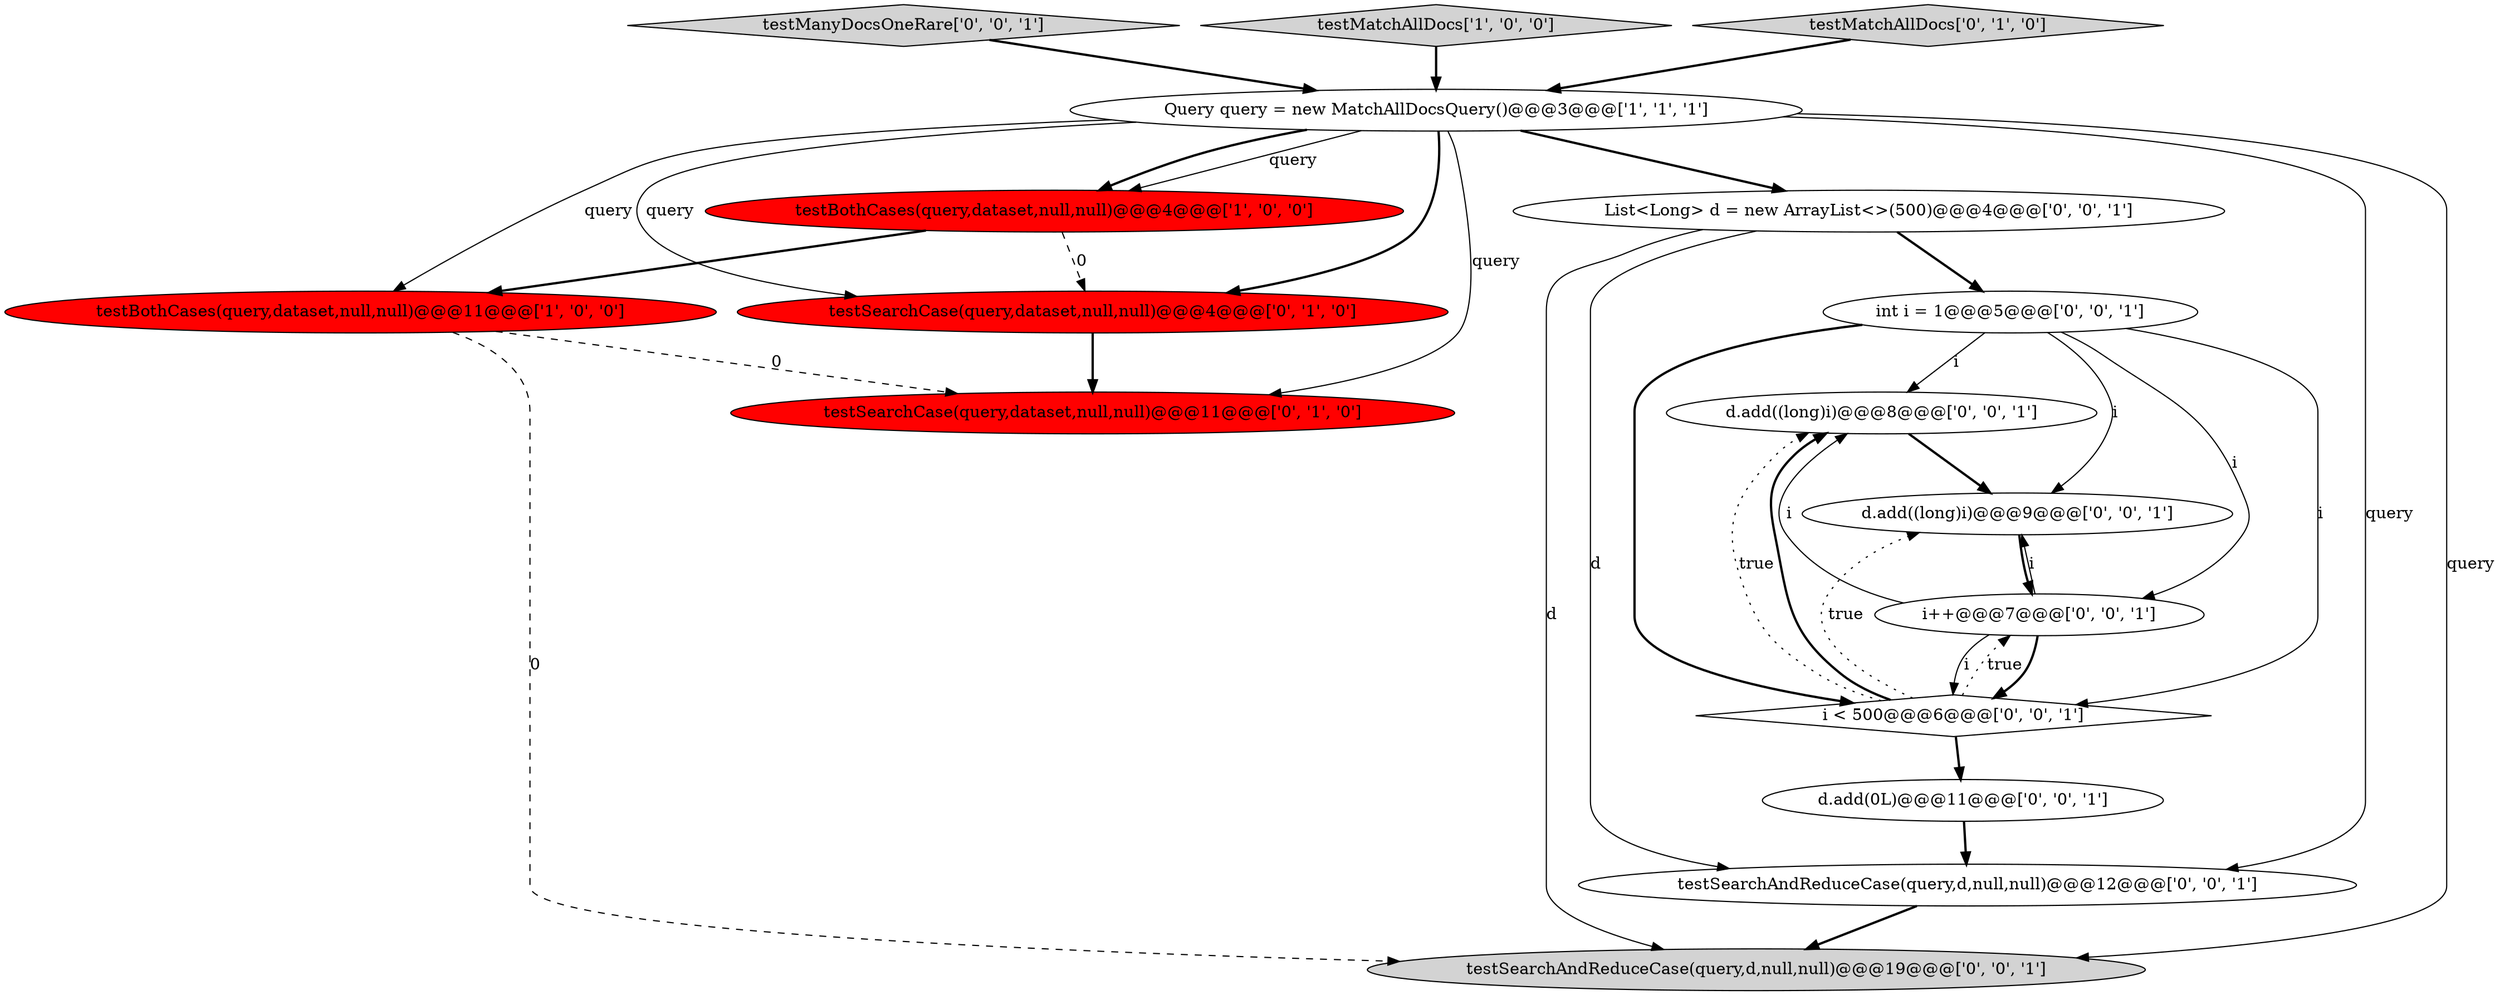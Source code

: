 digraph {
13 [style = filled, label = "testManyDocsOneRare['0', '0', '1']", fillcolor = lightgray, shape = diamond image = "AAA0AAABBB3BBB"];
3 [style = filled, label = "testBothCases(query,dataset,null,null)@@@4@@@['1', '0', '0']", fillcolor = red, shape = ellipse image = "AAA1AAABBB1BBB"];
9 [style = filled, label = "int i = 1@@@5@@@['0', '0', '1']", fillcolor = white, shape = ellipse image = "AAA0AAABBB3BBB"];
4 [style = filled, label = "testSearchCase(query,dataset,null,null)@@@11@@@['0', '1', '0']", fillcolor = red, shape = ellipse image = "AAA1AAABBB2BBB"];
7 [style = filled, label = "d.add((long)i)@@@8@@@['0', '0', '1']", fillcolor = white, shape = ellipse image = "AAA0AAABBB3BBB"];
10 [style = filled, label = "d.add(0L)@@@11@@@['0', '0', '1']", fillcolor = white, shape = ellipse image = "AAA0AAABBB3BBB"];
12 [style = filled, label = "List<Long> d = new ArrayList<>(500)@@@4@@@['0', '0', '1']", fillcolor = white, shape = ellipse image = "AAA0AAABBB3BBB"];
15 [style = filled, label = "d.add((long)i)@@@9@@@['0', '0', '1']", fillcolor = white, shape = ellipse image = "AAA0AAABBB3BBB"];
14 [style = filled, label = "i < 500@@@6@@@['0', '0', '1']", fillcolor = white, shape = diamond image = "AAA0AAABBB3BBB"];
11 [style = filled, label = "testSearchAndReduceCase(query,d,null,null)@@@12@@@['0', '0', '1']", fillcolor = white, shape = ellipse image = "AAA0AAABBB3BBB"];
6 [style = filled, label = "testSearchCase(query,dataset,null,null)@@@4@@@['0', '1', '0']", fillcolor = red, shape = ellipse image = "AAA1AAABBB2BBB"];
0 [style = filled, label = "testMatchAllDocs['1', '0', '0']", fillcolor = lightgray, shape = diamond image = "AAA0AAABBB1BBB"];
8 [style = filled, label = "testSearchAndReduceCase(query,d,null,null)@@@19@@@['0', '0', '1']", fillcolor = lightgray, shape = ellipse image = "AAA0AAABBB3BBB"];
5 [style = filled, label = "testMatchAllDocs['0', '1', '0']", fillcolor = lightgray, shape = diamond image = "AAA0AAABBB2BBB"];
1 [style = filled, label = "Query query = new MatchAllDocsQuery()@@@3@@@['1', '1', '1']", fillcolor = white, shape = ellipse image = "AAA0AAABBB1BBB"];
2 [style = filled, label = "testBothCases(query,dataset,null,null)@@@11@@@['1', '0', '0']", fillcolor = red, shape = ellipse image = "AAA1AAABBB1BBB"];
16 [style = filled, label = "i++@@@7@@@['0', '0', '1']", fillcolor = white, shape = ellipse image = "AAA0AAABBB3BBB"];
16->7 [style = solid, label="i"];
3->6 [style = dashed, label="0"];
9->14 [style = solid, label="i"];
1->3 [style = bold, label=""];
14->10 [style = bold, label=""];
9->16 [style = solid, label="i"];
16->15 [style = solid, label="i"];
1->6 [style = solid, label="query"];
12->9 [style = bold, label=""];
15->16 [style = bold, label=""];
2->8 [style = dashed, label="0"];
1->8 [style = solid, label="query"];
12->8 [style = solid, label="d"];
9->15 [style = solid, label="i"];
13->1 [style = bold, label=""];
14->7 [style = bold, label=""];
14->16 [style = dotted, label="true"];
6->4 [style = bold, label=""];
5->1 [style = bold, label=""];
14->15 [style = dotted, label="true"];
16->14 [style = solid, label="i"];
1->6 [style = bold, label=""];
3->2 [style = bold, label=""];
0->1 [style = bold, label=""];
1->2 [style = solid, label="query"];
1->11 [style = solid, label="query"];
14->7 [style = dotted, label="true"];
12->11 [style = solid, label="d"];
1->12 [style = bold, label=""];
9->14 [style = bold, label=""];
16->14 [style = bold, label=""];
7->15 [style = bold, label=""];
11->8 [style = bold, label=""];
9->7 [style = solid, label="i"];
1->3 [style = solid, label="query"];
1->4 [style = solid, label="query"];
2->4 [style = dashed, label="0"];
10->11 [style = bold, label=""];
}
